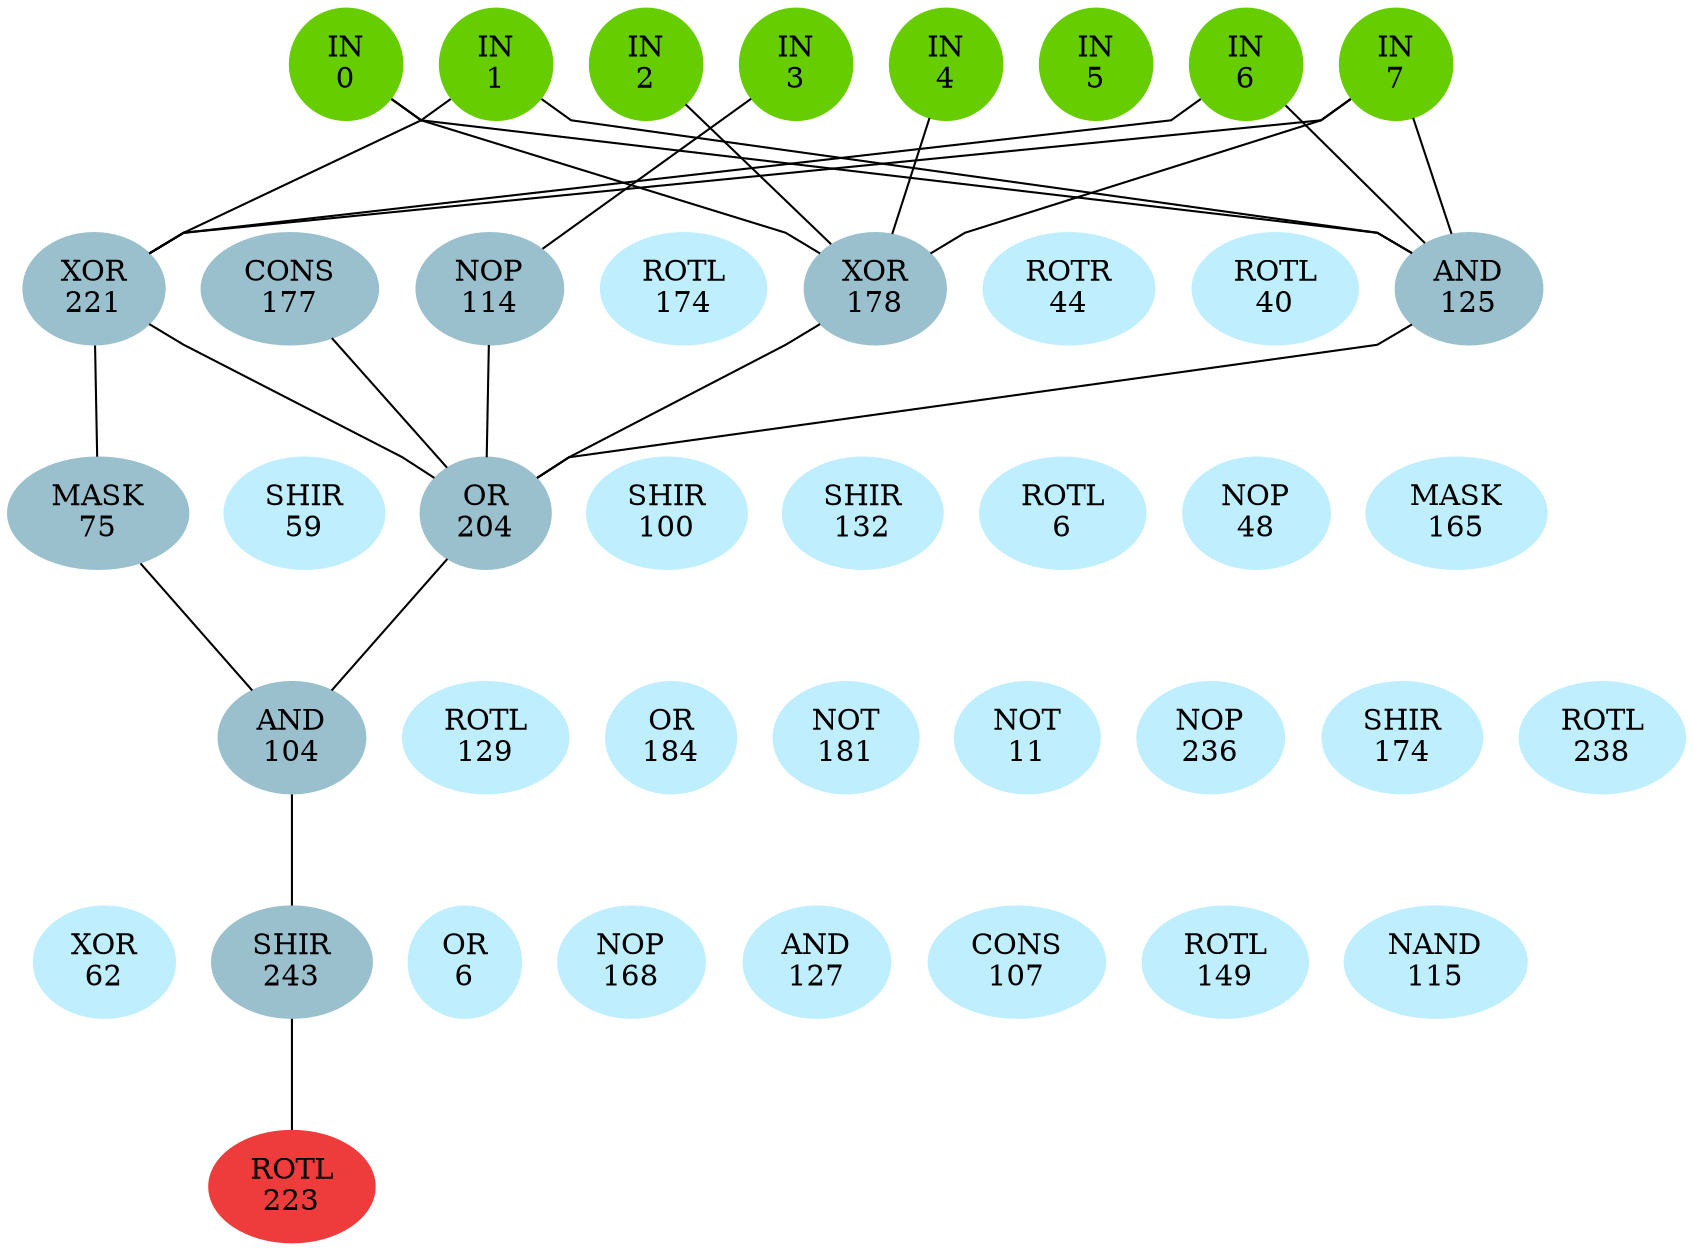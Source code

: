graph EACircuit {
rankdir=BT;
ranksep=0.75;
ordering=out;
splines=polyline;
node [style=filled, color=lightblue2];

{ rank=same;
node [color=chartreuse3];
"-1_0"[label="IN\n0"];
node [color=chartreuse3];
"-1_1"[label="IN\n1"];
node [color=chartreuse3];
"-1_2"[label="IN\n2"];
node [color=chartreuse3];
"-1_3"[label="IN\n3"];
node [color=chartreuse3];
"-1_4"[label="IN\n4"];
node [color=chartreuse3];
"-1_5"[label="IN\n5"];
node [color=chartreuse3];
"-1_6"[label="IN\n6"];
node [color=chartreuse3];
"-1_7"[label="IN\n7"];
}
{ rank=same;
node [color=lightblue3];
"0_0"[label="XOR\n221"];
node [color=lightblue3];
"0_1"[label="CONS\n177"];
node [color=lightblue3];
"0_2"[label="NOP\n114"];
node [color=lightblue1];
"0_3"[label="ROTL\n174"];
node [color=lightblue3];
"0_4"[label="XOR\n178"];
node [color=lightblue1];
"0_5"[label="ROTR\n44"];
node [color=lightblue1];
"0_6"[label="ROTL\n40"];
node [color=lightblue3];
"0_7"[label="AND\n125"];
}
{ rank=same;
node [color=lightblue3];
"1_0"[label="MASK\n75"];
node [color=lightblue1];
"1_1"[label="SHIR\n59"];
node [color=lightblue3];
"1_2"[label="OR\n204"];
node [color=lightblue1];
"1_3"[label="SHIR\n100"];
node [color=lightblue1];
"1_4"[label="SHIR\n132"];
node [color=lightblue1];
"1_5"[label="ROTL\n6"];
node [color=lightblue1];
"1_6"[label="NOP\n48"];
node [color=lightblue1];
"1_7"[label="MASK\n165"];
}
{ rank=same;
node [color=lightblue3];
"2_0"[label="AND\n104"];
node [color=lightblue1];
"2_1"[label="ROTL\n129"];
node [color=lightblue1];
"2_2"[label="OR\n184"];
node [color=lightblue1];
"2_3"[label="NOT\n181"];
node [color=lightblue1];
"2_4"[label="NOT\n11"];
node [color=lightblue1];
"2_5"[label="NOP\n236"];
node [color=lightblue1];
"2_6"[label="SHIR\n174"];
node [color=lightblue1];
"2_7"[label="ROTL\n238"];
}
{ rank=same;
node [color=lightblue1];
"3_0"[label="XOR\n62"];
node [color=lightblue3];
"3_1"[label="SHIR\n243"];
node [color=lightblue1];
"3_2"[label="OR\n6"];
node [color=lightblue1];
"3_3"[label="NOP\n168"];
node [color=lightblue1];
"3_4"[label="AND\n127"];
node [color=lightblue1];
"3_5"[label="CONS\n107"];
node [color=lightblue1];
"3_6"[label="ROTL\n149"];
node [color=lightblue1];
"3_7"[label="NAND\n115"];
}
{ rank=same;
node [color=brown2];
"4_0"[label="ROTL\n223"];
}
edge[style=invis];
"-1_0" -- "-1_1" -- "-1_2" -- "-1_3" -- "-1_4" -- "-1_5" -- "-1_6" -- "-1_7";
"0_0" -- "0_1" -- "0_2" -- "0_3" -- "0_4" -- "0_5" -- "0_6" -- "0_7";
"1_0" -- "1_1" -- "1_2" -- "1_3" -- "1_4" -- "1_5" -- "1_6" -- "1_7";
"2_0" -- "2_1" -- "2_2" -- "2_3" -- "2_4" -- "2_5" -- "2_6" -- "2_7";
"3_0" -- "3_1" -- "3_2" -- "3_3" -- "3_4" -- "3_5" -- "3_6" -- "3_7";
"4_0" -- "4_0";
edge[style=solid];
"0_0" -- "-1_1";
"0_0" -- "-1_6";
"0_0" -- "-1_7";
"0_2" -- "-1_3";
"0_4" -- "-1_0";
"0_4" -- "-1_2";
"0_4" -- "-1_4";
"0_4" -- "-1_7";
"0_7" -- "-1_0";
"0_7" -- "-1_1";
"0_7" -- "-1_6";
"0_7" -- "-1_7";
"1_0" -- "0_0";
"1_2" -- "0_0";
"1_2" -- "0_1";
"1_2" -- "0_2";
"1_2" -- "0_4";
"1_2" -- "0_7";
"2_0" -- "1_0";
"2_0" -- "1_2";
"3_1" -- "2_0";
"4_0" -- "3_1";
}